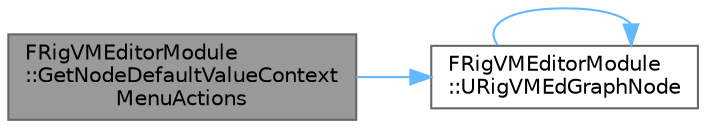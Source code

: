 digraph "FRigVMEditorModule::GetNodeDefaultValueContextMenuActions"
{
 // INTERACTIVE_SVG=YES
 // LATEX_PDF_SIZE
  bgcolor="transparent";
  edge [fontname=Helvetica,fontsize=10,labelfontname=Helvetica,labelfontsize=10];
  node [fontname=Helvetica,fontsize=10,shape=box,height=0.2,width=0.4];
  rankdir="LR";
  Node1 [id="Node000001",label="FRigVMEditorModule\l::GetNodeDefaultValueContext\lMenuActions",height=0.2,width=0.4,color="gray40", fillcolor="grey60", style="filled", fontcolor="black",tooltip=" "];
  Node1 -> Node2 [id="edge1_Node000001_Node000002",color="steelblue1",style="solid",tooltip=" "];
  Node2 [id="Node000002",label="FRigVMEditorModule\l::URigVMEdGraphNode",height=0.2,width=0.4,color="grey40", fillcolor="white", style="filled",URL="$d2/d10/classFRigVMEditorModule.html#a01aeebe2f62f65094ba80322882ab469",tooltip=" "];
  Node2 -> Node2 [id="edge2_Node000002_Node000002",color="steelblue1",style="solid",tooltip=" "];
}
